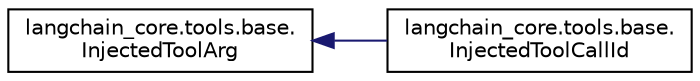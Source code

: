 digraph "Graphical Class Hierarchy"
{
 // LATEX_PDF_SIZE
  edge [fontname="Helvetica",fontsize="10",labelfontname="Helvetica",labelfontsize="10"];
  node [fontname="Helvetica",fontsize="10",shape=record];
  rankdir="LR";
  Node0 [label="langchain_core.tools.base.\lInjectedToolArg",height=0.2,width=0.4,color="black", fillcolor="white", style="filled",URL="$classlangchain__core_1_1tools_1_1base_1_1InjectedToolArg.html",tooltip=" "];
  Node0 -> Node1 [dir="back",color="midnightblue",fontsize="10",style="solid",fontname="Helvetica"];
  Node1 [label="langchain_core.tools.base.\lInjectedToolCallId",height=0.2,width=0.4,color="black", fillcolor="white", style="filled",URL="$classlangchain__core_1_1tools_1_1base_1_1InjectedToolCallId.html",tooltip=" "];
}
